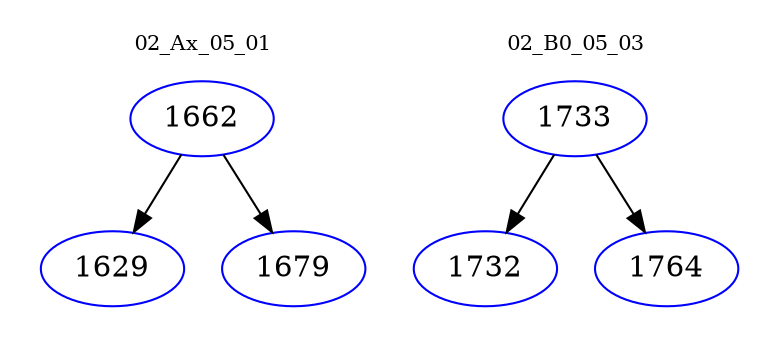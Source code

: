 digraph{
subgraph cluster_0 {
color = white
label = "02_Ax_05_01";
fontsize=10;
T0_1662 [label="1662", color="blue"]
T0_1662 -> T0_1629 [color="black"]
T0_1629 [label="1629", color="blue"]
T0_1662 -> T0_1679 [color="black"]
T0_1679 [label="1679", color="blue"]
}
subgraph cluster_1 {
color = white
label = "02_B0_05_03";
fontsize=10;
T1_1733 [label="1733", color="blue"]
T1_1733 -> T1_1732 [color="black"]
T1_1732 [label="1732", color="blue"]
T1_1733 -> T1_1764 [color="black"]
T1_1764 [label="1764", color="blue"]
}
}
